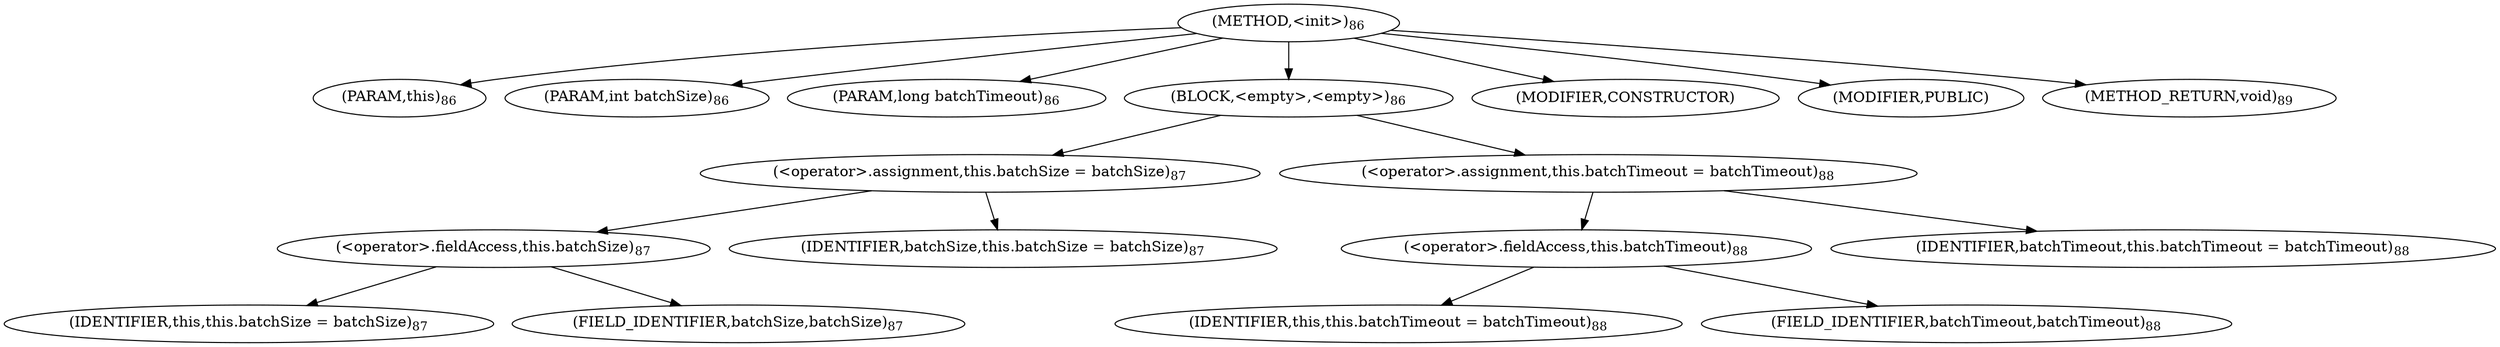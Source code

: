 digraph "&lt;init&gt;" {  
"44" [label = <(METHOD,&lt;init&gt;)<SUB>86</SUB>> ]
"6" [label = <(PARAM,this)<SUB>86</SUB>> ]
"45" [label = <(PARAM,int batchSize)<SUB>86</SUB>> ]
"46" [label = <(PARAM,long batchTimeout)<SUB>86</SUB>> ]
"47" [label = <(BLOCK,&lt;empty&gt;,&lt;empty&gt;)<SUB>86</SUB>> ]
"48" [label = <(&lt;operator&gt;.assignment,this.batchSize = batchSize)<SUB>87</SUB>> ]
"49" [label = <(&lt;operator&gt;.fieldAccess,this.batchSize)<SUB>87</SUB>> ]
"5" [label = <(IDENTIFIER,this,this.batchSize = batchSize)<SUB>87</SUB>> ]
"50" [label = <(FIELD_IDENTIFIER,batchSize,batchSize)<SUB>87</SUB>> ]
"51" [label = <(IDENTIFIER,batchSize,this.batchSize = batchSize)<SUB>87</SUB>> ]
"52" [label = <(&lt;operator&gt;.assignment,this.batchTimeout = batchTimeout)<SUB>88</SUB>> ]
"53" [label = <(&lt;operator&gt;.fieldAccess,this.batchTimeout)<SUB>88</SUB>> ]
"7" [label = <(IDENTIFIER,this,this.batchTimeout = batchTimeout)<SUB>88</SUB>> ]
"54" [label = <(FIELD_IDENTIFIER,batchTimeout,batchTimeout)<SUB>88</SUB>> ]
"55" [label = <(IDENTIFIER,batchTimeout,this.batchTimeout = batchTimeout)<SUB>88</SUB>> ]
"56" [label = <(MODIFIER,CONSTRUCTOR)> ]
"57" [label = <(MODIFIER,PUBLIC)> ]
"58" [label = <(METHOD_RETURN,void)<SUB>89</SUB>> ]
  "44" -> "6" 
  "44" -> "45" 
  "44" -> "46" 
  "44" -> "47" 
  "44" -> "56" 
  "44" -> "57" 
  "44" -> "58" 
  "47" -> "48" 
  "47" -> "52" 
  "48" -> "49" 
  "48" -> "51" 
  "49" -> "5" 
  "49" -> "50" 
  "52" -> "53" 
  "52" -> "55" 
  "53" -> "7" 
  "53" -> "54" 
}
